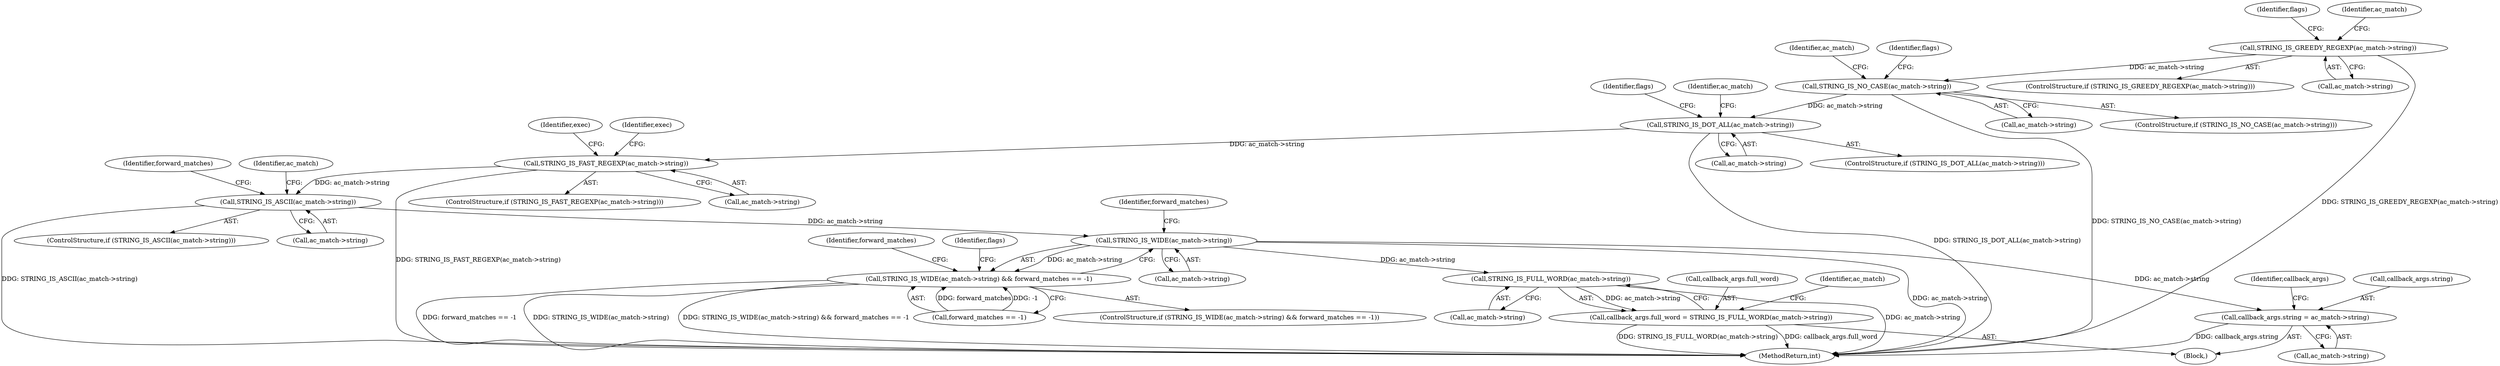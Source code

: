 digraph "0_yara_83d799804648c2a0895d40a19835d9b757c6fa4e_2@pointer" {
"1000184" [label="(Call,STRING_IS_WIDE(ac_match->string))"];
"1000161" [label="(Call,STRING_IS_ASCII(ac_match->string))"];
"1000149" [label="(Call,STRING_IS_FAST_REGEXP(ac_match->string))"];
"1000141" [label="(Call,STRING_IS_DOT_ALL(ac_match->string))"];
"1000133" [label="(Call,STRING_IS_NO_CASE(ac_match->string))"];
"1000125" [label="(Call,STRING_IS_GREEDY_REGEXP(ac_match->string))"];
"1000183" [label="(Call,STRING_IS_WIDE(ac_match->string) && forward_matches == -1)"];
"1000242" [label="(Call,callback_args.string = ac_match->string)"];
"1000278" [label="(Call,STRING_IS_FULL_WORD(ac_match->string))"];
"1000274" [label="(Call,callback_args.full_word = STRING_IS_FULL_WORD(ac_match->string))"];
"1000142" [label="(Call,ac_match->string)"];
"1000183" [label="(Call,STRING_IS_WIDE(ac_match->string) && forward_matches == -1)"];
"1000213" [label="(Identifier,forward_matches)"];
"1000149" [label="(Call,STRING_IS_FAST_REGEXP(ac_match->string))"];
"1000130" [label="(Identifier,flags)"];
"1000274" [label="(Call,callback_args.full_word = STRING_IS_FULL_WORD(ac_match->string))"];
"1000246" [label="(Call,ac_match->string)"];
"1000161" [label="(Call,STRING_IS_ASCII(ac_match->string))"];
"1000158" [label="(Identifier,exec)"];
"1000251" [label="(Identifier,callback_args)"];
"1000243" [label="(Call,callback_args.string)"];
"1000160" [label="(ControlStructure,if (STRING_IS_ASCII(ac_match->string)))"];
"1000162" [label="(Call,ac_match->string)"];
"1000132" [label="(ControlStructure,if (STRING_IS_NO_CASE(ac_match->string)))"];
"1000125" [label="(Call,STRING_IS_GREEDY_REGEXP(ac_match->string))"];
"1000167" [label="(Identifier,forward_matches)"];
"1000148" [label="(ControlStructure,if (STRING_IS_FAST_REGEXP(ac_match->string)))"];
"1000143" [label="(Identifier,ac_match)"];
"1000134" [label="(Call,ac_match->string)"];
"1000189" [label="(Identifier,forward_matches)"];
"1000126" [label="(Call,ac_match->string)"];
"1000186" [label="(Identifier,ac_match)"];
"1000185" [label="(Call,ac_match->string)"];
"1000141" [label="(Call,STRING_IS_DOT_ALL(ac_match->string))"];
"1000150" [label="(Call,ac_match->string)"];
"1000242" [label="(Call,callback_args.string = ac_match->string)"];
"1000135" [label="(Identifier,ac_match)"];
"1000124" [label="(ControlStructure,if (STRING_IS_GREEDY_REGEXP(ac_match->string)))"];
"1000340" [label="(MethodReturn,int)"];
"1000133" [label="(Call,STRING_IS_NO_CASE(ac_match->string))"];
"1000184" [label="(Call,STRING_IS_WIDE(ac_match->string))"];
"1000188" [label="(Call,forward_matches == -1)"];
"1000107" [label="(Block,)"];
"1000275" [label="(Call,callback_args.full_word)"];
"1000138" [label="(Identifier,flags)"];
"1000285" [label="(Identifier,ac_match)"];
"1000278" [label="(Call,STRING_IS_FULL_WORD(ac_match->string))"];
"1000182" [label="(ControlStructure,if (STRING_IS_WIDE(ac_match->string) && forward_matches == -1))"];
"1000146" [label="(Identifier,flags)"];
"1000140" [label="(ControlStructure,if (STRING_IS_DOT_ALL(ac_match->string)))"];
"1000154" [label="(Identifier,exec)"];
"1000279" [label="(Call,ac_match->string)"];
"1000194" [label="(Identifier,flags)"];
"1000151" [label="(Identifier,ac_match)"];
"1000184" -> "1000183"  [label="AST: "];
"1000184" -> "1000185"  [label="CFG: "];
"1000185" -> "1000184"  [label="AST: "];
"1000189" -> "1000184"  [label="CFG: "];
"1000183" -> "1000184"  [label="CFG: "];
"1000184" -> "1000340"  [label="DDG: ac_match->string"];
"1000184" -> "1000183"  [label="DDG: ac_match->string"];
"1000161" -> "1000184"  [label="DDG: ac_match->string"];
"1000184" -> "1000242"  [label="DDG: ac_match->string"];
"1000184" -> "1000278"  [label="DDG: ac_match->string"];
"1000161" -> "1000160"  [label="AST: "];
"1000161" -> "1000162"  [label="CFG: "];
"1000162" -> "1000161"  [label="AST: "];
"1000167" -> "1000161"  [label="CFG: "];
"1000186" -> "1000161"  [label="CFG: "];
"1000161" -> "1000340"  [label="DDG: STRING_IS_ASCII(ac_match->string)"];
"1000149" -> "1000161"  [label="DDG: ac_match->string"];
"1000149" -> "1000148"  [label="AST: "];
"1000149" -> "1000150"  [label="CFG: "];
"1000150" -> "1000149"  [label="AST: "];
"1000154" -> "1000149"  [label="CFG: "];
"1000158" -> "1000149"  [label="CFG: "];
"1000149" -> "1000340"  [label="DDG: STRING_IS_FAST_REGEXP(ac_match->string)"];
"1000141" -> "1000149"  [label="DDG: ac_match->string"];
"1000141" -> "1000140"  [label="AST: "];
"1000141" -> "1000142"  [label="CFG: "];
"1000142" -> "1000141"  [label="AST: "];
"1000146" -> "1000141"  [label="CFG: "];
"1000151" -> "1000141"  [label="CFG: "];
"1000141" -> "1000340"  [label="DDG: STRING_IS_DOT_ALL(ac_match->string)"];
"1000133" -> "1000141"  [label="DDG: ac_match->string"];
"1000133" -> "1000132"  [label="AST: "];
"1000133" -> "1000134"  [label="CFG: "];
"1000134" -> "1000133"  [label="AST: "];
"1000138" -> "1000133"  [label="CFG: "];
"1000143" -> "1000133"  [label="CFG: "];
"1000133" -> "1000340"  [label="DDG: STRING_IS_NO_CASE(ac_match->string)"];
"1000125" -> "1000133"  [label="DDG: ac_match->string"];
"1000125" -> "1000124"  [label="AST: "];
"1000125" -> "1000126"  [label="CFG: "];
"1000126" -> "1000125"  [label="AST: "];
"1000130" -> "1000125"  [label="CFG: "];
"1000135" -> "1000125"  [label="CFG: "];
"1000125" -> "1000340"  [label="DDG: STRING_IS_GREEDY_REGEXP(ac_match->string)"];
"1000183" -> "1000182"  [label="AST: "];
"1000183" -> "1000188"  [label="CFG: "];
"1000188" -> "1000183"  [label="AST: "];
"1000194" -> "1000183"  [label="CFG: "];
"1000213" -> "1000183"  [label="CFG: "];
"1000183" -> "1000340"  [label="DDG: forward_matches == -1"];
"1000183" -> "1000340"  [label="DDG: STRING_IS_WIDE(ac_match->string)"];
"1000183" -> "1000340"  [label="DDG: STRING_IS_WIDE(ac_match->string) && forward_matches == -1"];
"1000188" -> "1000183"  [label="DDG: forward_matches"];
"1000188" -> "1000183"  [label="DDG: -1"];
"1000242" -> "1000107"  [label="AST: "];
"1000242" -> "1000246"  [label="CFG: "];
"1000243" -> "1000242"  [label="AST: "];
"1000246" -> "1000242"  [label="AST: "];
"1000251" -> "1000242"  [label="CFG: "];
"1000242" -> "1000340"  [label="DDG: callback_args.string"];
"1000278" -> "1000274"  [label="AST: "];
"1000278" -> "1000279"  [label="CFG: "];
"1000279" -> "1000278"  [label="AST: "];
"1000274" -> "1000278"  [label="CFG: "];
"1000278" -> "1000340"  [label="DDG: ac_match->string"];
"1000278" -> "1000274"  [label="DDG: ac_match->string"];
"1000274" -> "1000107"  [label="AST: "];
"1000275" -> "1000274"  [label="AST: "];
"1000285" -> "1000274"  [label="CFG: "];
"1000274" -> "1000340"  [label="DDG: callback_args.full_word"];
"1000274" -> "1000340"  [label="DDG: STRING_IS_FULL_WORD(ac_match->string)"];
}
